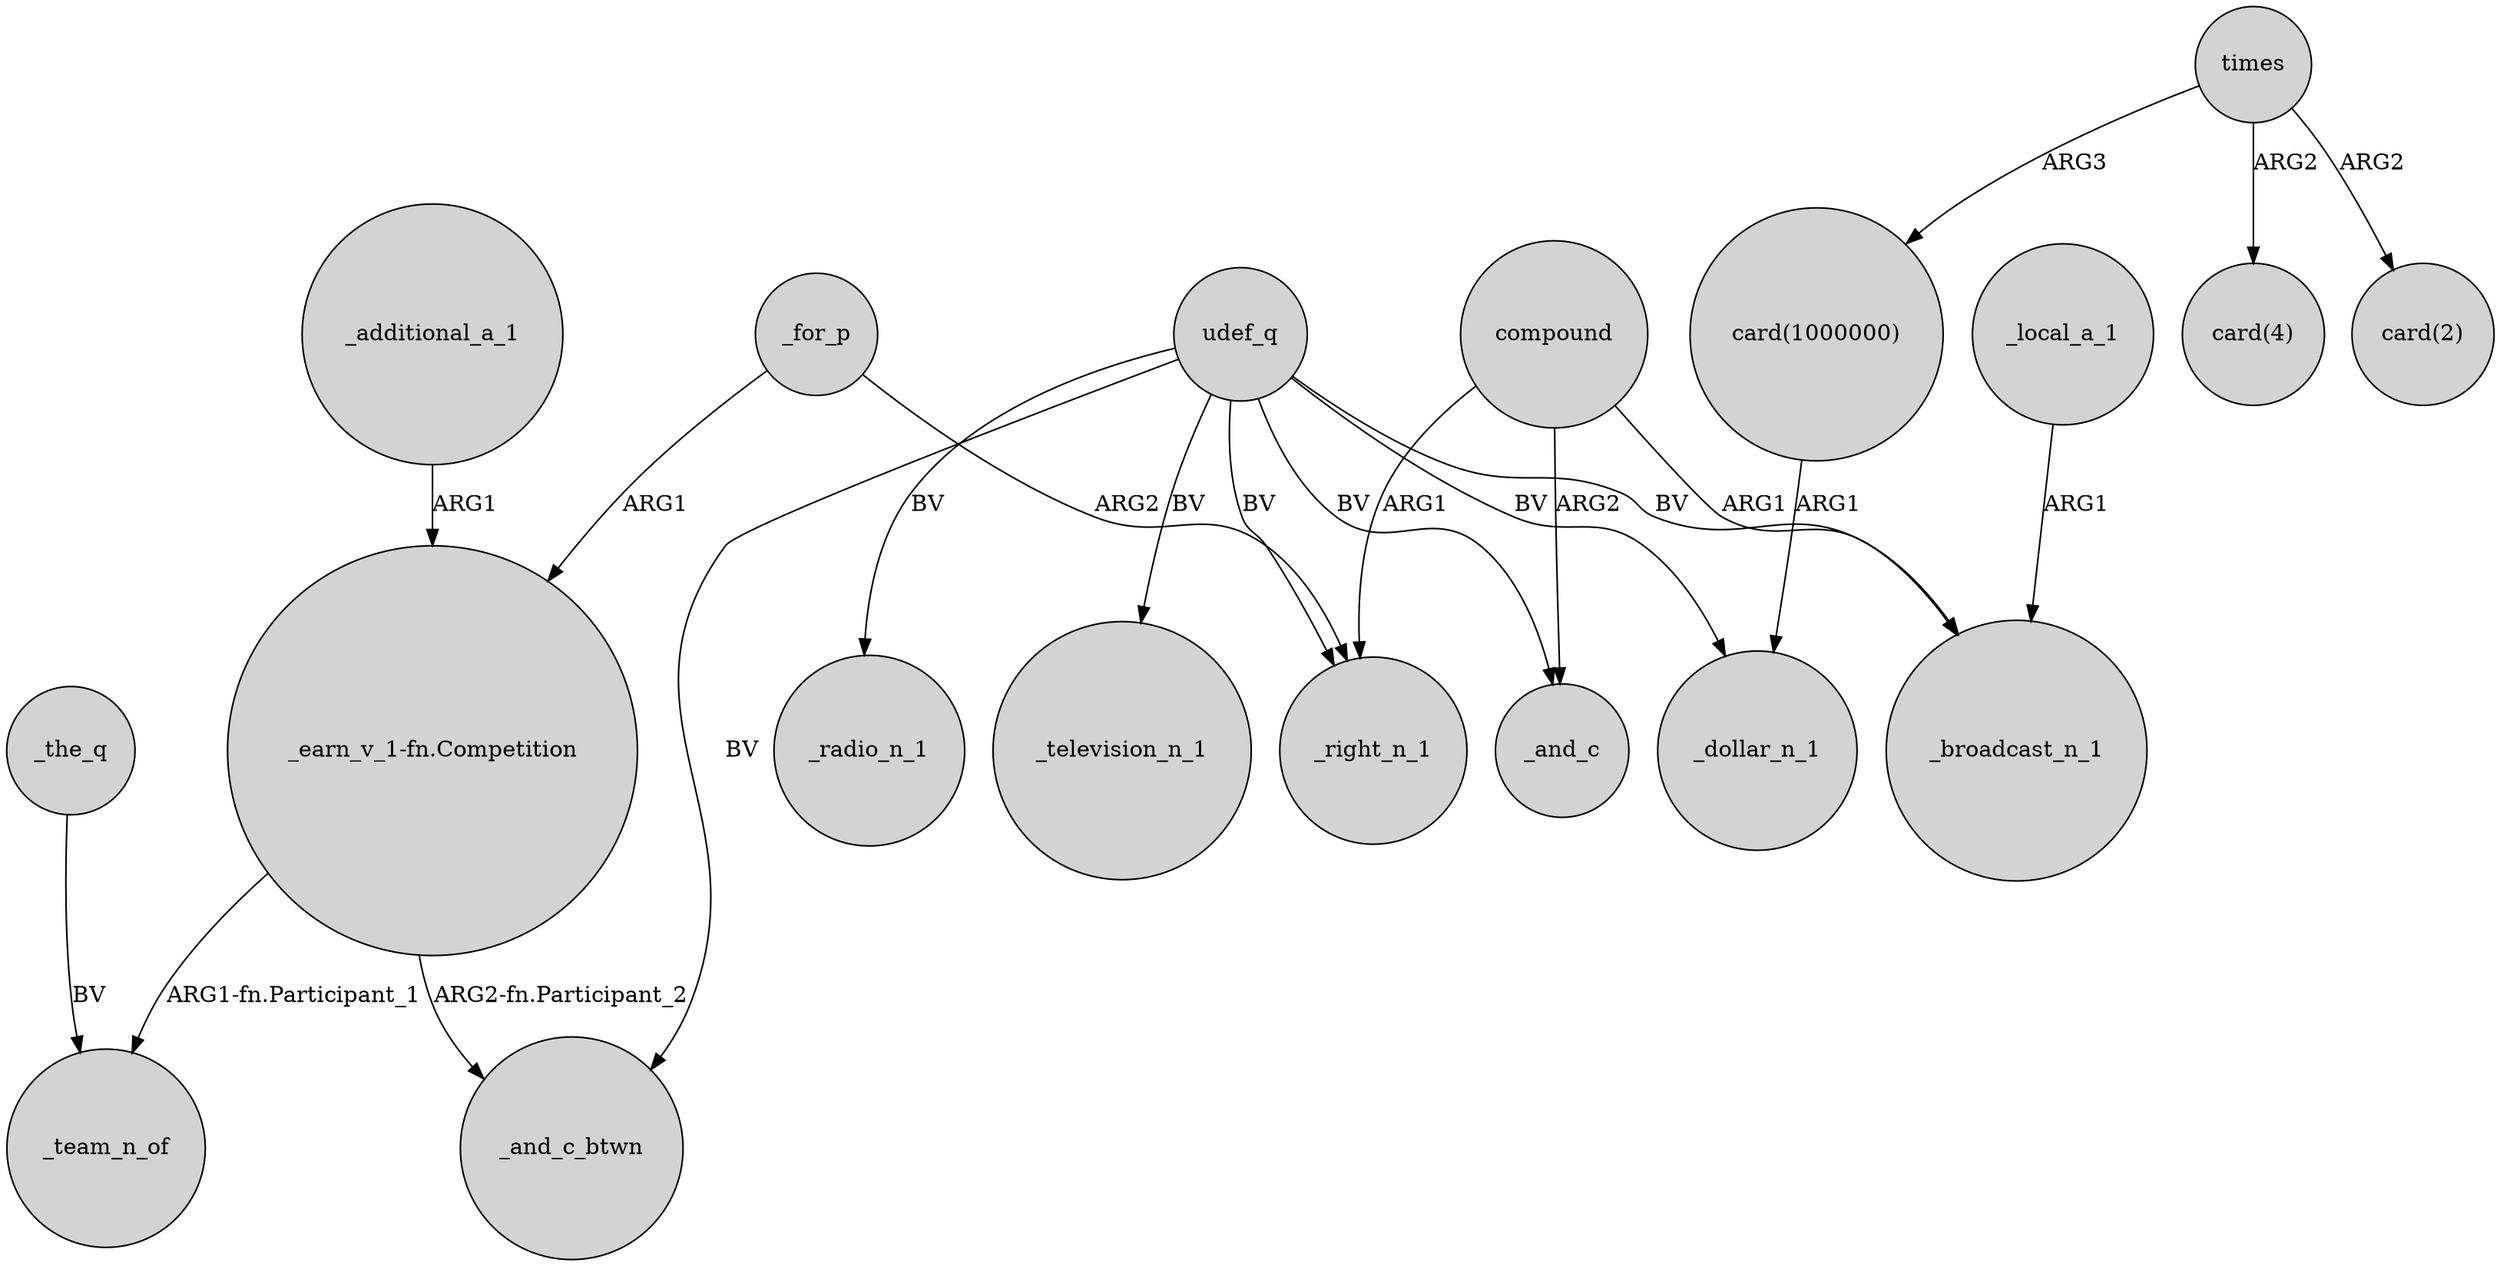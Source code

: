 digraph {
	node [shape=circle style=filled]
	"_earn_v_1-fn.Competition" -> _team_n_of [label="ARG1-fn.Participant_1"]
	"_earn_v_1-fn.Competition" -> _and_c_btwn [label="ARG2-fn.Participant_2"]
	udef_q -> _and_c_btwn [label=BV]
	udef_q -> _television_n_1 [label=BV]
	compound -> _right_n_1 [label=ARG1]
	times -> "card(1000000)" [label=ARG3]
	udef_q -> _right_n_1 [label=BV]
	_for_p -> "_earn_v_1-fn.Competition" [label=ARG1]
	udef_q -> _and_c [label=BV]
	compound -> _and_c [label=ARG2]
	udef_q -> _broadcast_n_1 [label=BV]
	_local_a_1 -> _broadcast_n_1 [label=ARG1]
	times -> "card(4)" [label=ARG2]
	udef_q -> _radio_n_1 [label=BV]
	_for_p -> _right_n_1 [label=ARG2]
	udef_q -> _dollar_n_1 [label=BV]
	"card(1000000)" -> _dollar_n_1 [label=ARG1]
	_the_q -> _team_n_of [label=BV]
	_additional_a_1 -> "_earn_v_1-fn.Competition" [label=ARG1]
	compound -> _broadcast_n_1 [label=ARG1]
	times -> "card(2)" [label=ARG2]
}

